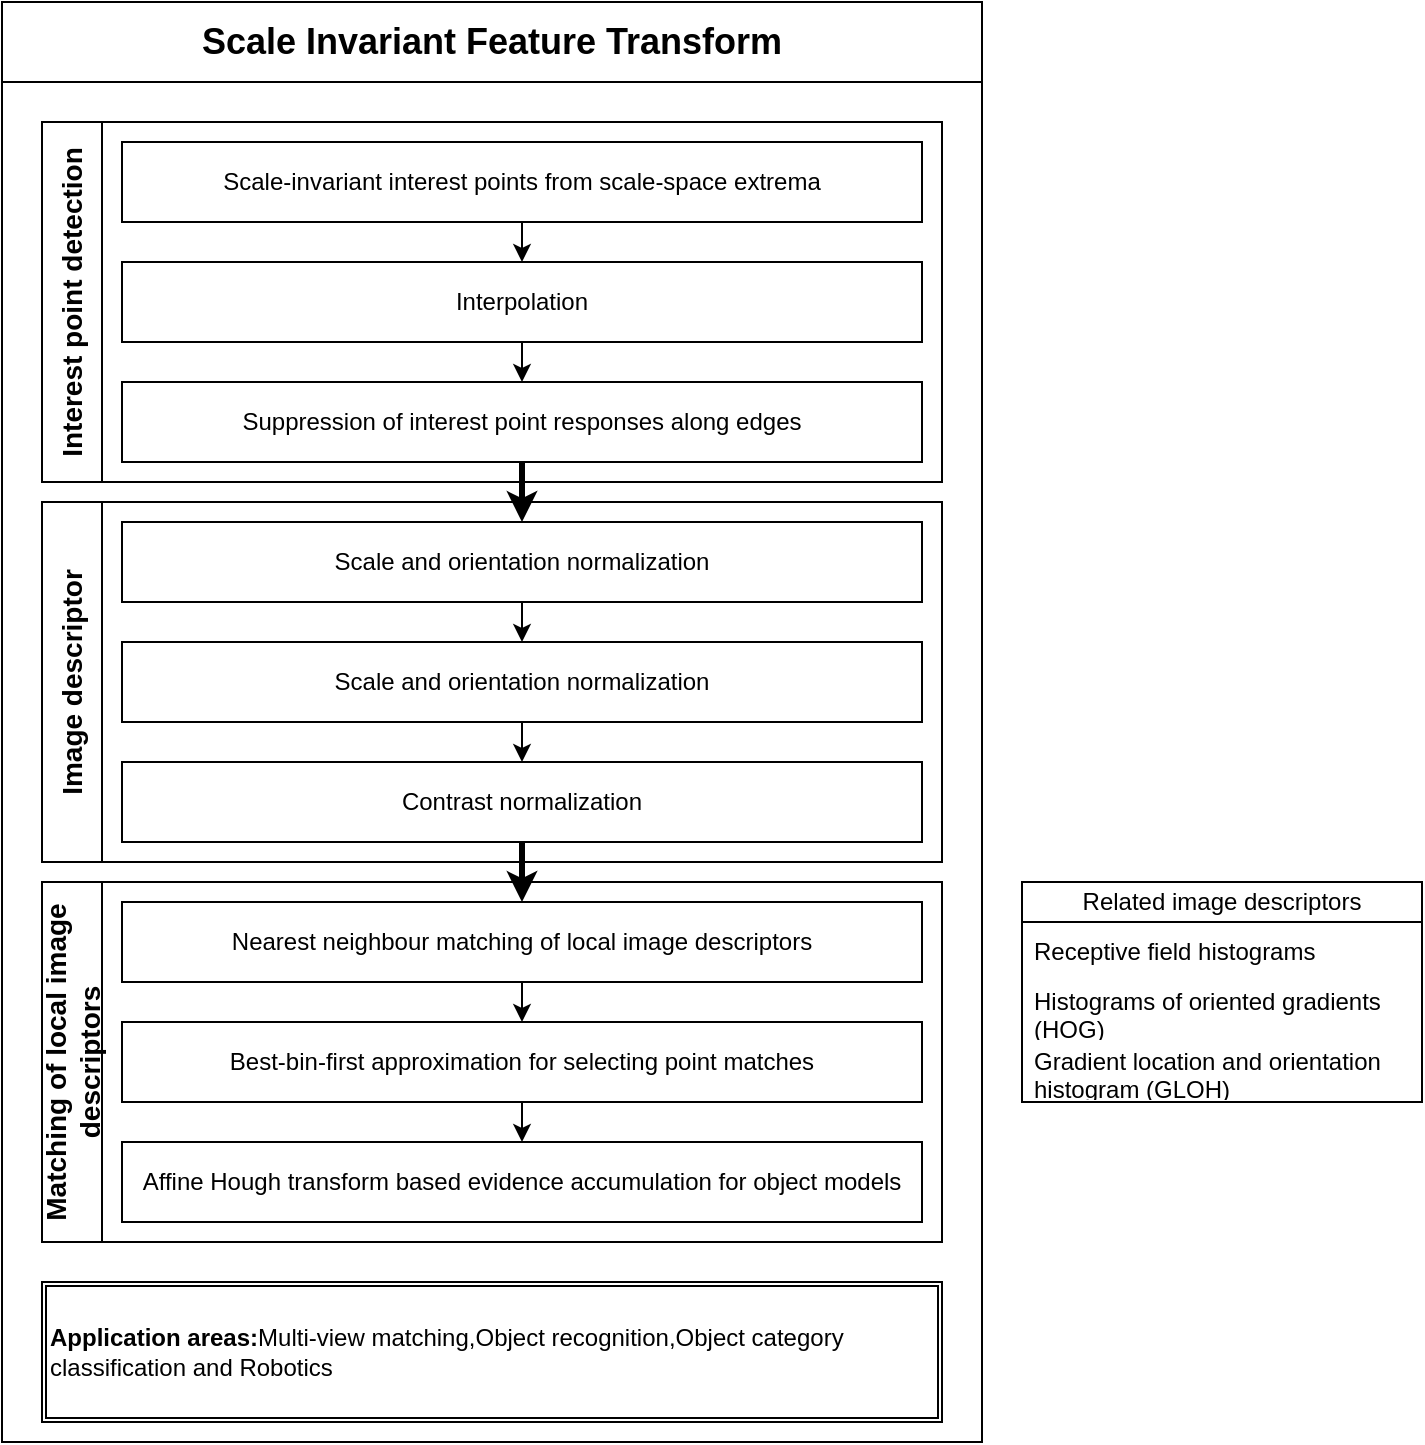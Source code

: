 <mxfile version="24.0.6" type="github">
  <diagram name="第 1 页" id="C-Ax64bLbnxOnGkyuHRc">
    <mxGraphModel dx="1258" dy="673" grid="1" gridSize="10" guides="1" tooltips="1" connect="1" arrows="1" fold="1" page="1" pageScale="1" pageWidth="827" pageHeight="1169" math="0" shadow="0">
      <root>
        <mxCell id="0" />
        <mxCell id="1" parent="0" />
        <mxCell id="qg5v3E2Mh4NsVr7laVS9-30" value="&lt;b style=&quot;font-size: 18px;&quot;&gt;Scale&amp;nbsp;&lt;/b&gt;&lt;b style=&quot;font-size: 18px; background-color: initial;&quot;&gt;Invariant Feature Transform&lt;/b&gt;" style="swimlane;whiteSpace=wrap;html=1;startSize=40;" vertex="1" parent="1">
          <mxGeometry x="80" y="80" width="490" height="720" as="geometry" />
        </mxCell>
        <mxCell id="qg5v3E2Mh4NsVr7laVS9-17" style="edgeStyle=elbowEdgeStyle;rounded=0;orthogonalLoop=1;jettySize=auto;html=1;exitX=0.5;exitY=1;exitDx=0;exitDy=0;entryX=0.5;entryY=0;entryDx=0;entryDy=0;" edge="1" parent="qg5v3E2Mh4NsVr7laVS9-30" source="qg5v3E2Mh4NsVr7laVS9-1" target="qg5v3E2Mh4NsVr7laVS9-4">
          <mxGeometry relative="1" as="geometry" />
        </mxCell>
        <mxCell id="qg5v3E2Mh4NsVr7laVS9-1" value="Scale-invariant interest points from scale-space extrema" style="rounded=0;whiteSpace=wrap;html=1;" vertex="1" parent="qg5v3E2Mh4NsVr7laVS9-30">
          <mxGeometry x="60" y="70" width="400" height="40" as="geometry" />
        </mxCell>
        <mxCell id="qg5v3E2Mh4NsVr7laVS9-28" value="&lt;b&gt;&lt;font style=&quot;font-size: 14px;&quot; face=&quot;Helvetica&quot;&gt;Matching of&lt;/font&gt;&lt;/b&gt;&lt;b style=&quot;background-color: initial;&quot;&gt;&lt;font style=&quot;font-size: 14px;&quot; face=&quot;Helvetica&quot;&gt;&amp;nbsp;local image descriptors&lt;/font&gt;&lt;/b&gt;" style="swimlane;horizontal=0;whiteSpace=wrap;html=1;startSize=30;" vertex="1" parent="qg5v3E2Mh4NsVr7laVS9-30">
          <mxGeometry x="20" y="440" width="450" height="180" as="geometry">
            <mxRectangle x="200" y="730" width="40" height="140" as="alternateBounds" />
          </mxGeometry>
        </mxCell>
        <mxCell id="qg5v3E2Mh4NsVr7laVS9-10" value="Nearest neighbour matching of local image descriptors" style="rounded=0;whiteSpace=wrap;html=1;" vertex="1" parent="qg5v3E2Mh4NsVr7laVS9-28">
          <mxGeometry x="40" y="10" width="400" height="40" as="geometry" />
        </mxCell>
        <mxCell id="qg5v3E2Mh4NsVr7laVS9-11" value="Best-bin-first approximation for selecting point matches" style="rounded=0;whiteSpace=wrap;html=1;" vertex="1" parent="qg5v3E2Mh4NsVr7laVS9-28">
          <mxGeometry x="40" y="70" width="400" height="40" as="geometry" />
        </mxCell>
        <mxCell id="qg5v3E2Mh4NsVr7laVS9-23" value="" style="edgeStyle=elbowEdgeStyle;rounded=0;orthogonalLoop=1;jettySize=auto;html=1;" edge="1" parent="qg5v3E2Mh4NsVr7laVS9-28" source="qg5v3E2Mh4NsVr7laVS9-10" target="qg5v3E2Mh4NsVr7laVS9-11">
          <mxGeometry relative="1" as="geometry" />
        </mxCell>
        <mxCell id="qg5v3E2Mh4NsVr7laVS9-12" value="Affine Hough transform based evidence accumulation for object models" style="rounded=0;whiteSpace=wrap;html=1;" vertex="1" parent="qg5v3E2Mh4NsVr7laVS9-28">
          <mxGeometry x="40" y="130" width="400" height="40" as="geometry" />
        </mxCell>
        <mxCell id="qg5v3E2Mh4NsVr7laVS9-24" value="" style="edgeStyle=elbowEdgeStyle;rounded=0;orthogonalLoop=1;jettySize=auto;html=1;" edge="1" parent="qg5v3E2Mh4NsVr7laVS9-28" source="qg5v3E2Mh4NsVr7laVS9-11" target="qg5v3E2Mh4NsVr7laVS9-12">
          <mxGeometry relative="1" as="geometry" />
        </mxCell>
        <mxCell id="qg5v3E2Mh4NsVr7laVS9-4" value="Interpolation" style="rounded=0;whiteSpace=wrap;html=1;" vertex="1" parent="qg5v3E2Mh4NsVr7laVS9-30">
          <mxGeometry x="60" y="130" width="400" height="40" as="geometry" />
        </mxCell>
        <mxCell id="qg5v3E2Mh4NsVr7laVS9-5" value="Suppression of interest point responses along edges" style="rounded=0;whiteSpace=wrap;html=1;" vertex="1" parent="qg5v3E2Mh4NsVr7laVS9-30">
          <mxGeometry x="60" y="190" width="400" height="40" as="geometry" />
        </mxCell>
        <mxCell id="qg5v3E2Mh4NsVr7laVS9-18" style="edgeStyle=elbowEdgeStyle;rounded=0;orthogonalLoop=1;jettySize=auto;html=1;exitX=0.5;exitY=1;exitDx=0;exitDy=0;entryX=0.5;entryY=0;entryDx=0;entryDy=0;" edge="1" parent="qg5v3E2Mh4NsVr7laVS9-30" source="qg5v3E2Mh4NsVr7laVS9-4" target="qg5v3E2Mh4NsVr7laVS9-5">
          <mxGeometry relative="1" as="geometry" />
        </mxCell>
        <mxCell id="qg5v3E2Mh4NsVr7laVS9-27" value="&lt;b style=&quot;font-size: 14px;&quot;&gt;Image descriptor&lt;/b&gt;" style="swimlane;horizontal=0;whiteSpace=wrap;html=1;startSize=30;" vertex="1" parent="qg5v3E2Mh4NsVr7laVS9-30">
          <mxGeometry x="20" y="250" width="450" height="180" as="geometry">
            <mxRectangle x="200" y="730" width="40" height="140" as="alternateBounds" />
          </mxGeometry>
        </mxCell>
        <mxCell id="qg5v3E2Mh4NsVr7laVS9-7" value="Scale and orientation normalization" style="rounded=0;whiteSpace=wrap;html=1;" vertex="1" parent="qg5v3E2Mh4NsVr7laVS9-27">
          <mxGeometry x="40" y="10" width="400" height="40" as="geometry" />
        </mxCell>
        <mxCell id="qg5v3E2Mh4NsVr7laVS9-8" value="Scale and orientation normalization" style="rounded=0;whiteSpace=wrap;html=1;" vertex="1" parent="qg5v3E2Mh4NsVr7laVS9-27">
          <mxGeometry x="40" y="70" width="400" height="40" as="geometry" />
        </mxCell>
        <mxCell id="qg5v3E2Mh4NsVr7laVS9-20" value="" style="edgeStyle=elbowEdgeStyle;rounded=0;orthogonalLoop=1;jettySize=auto;html=1;" edge="1" parent="qg5v3E2Mh4NsVr7laVS9-27" source="qg5v3E2Mh4NsVr7laVS9-7" target="qg5v3E2Mh4NsVr7laVS9-8">
          <mxGeometry relative="1" as="geometry" />
        </mxCell>
        <mxCell id="qg5v3E2Mh4NsVr7laVS9-9" value="Contrast normalization" style="rounded=0;whiteSpace=wrap;html=1;" vertex="1" parent="qg5v3E2Mh4NsVr7laVS9-27">
          <mxGeometry x="40" y="130" width="400" height="40" as="geometry" />
        </mxCell>
        <mxCell id="qg5v3E2Mh4NsVr7laVS9-21" value="" style="edgeStyle=elbowEdgeStyle;rounded=0;orthogonalLoop=1;jettySize=auto;html=1;" edge="1" parent="qg5v3E2Mh4NsVr7laVS9-27" source="qg5v3E2Mh4NsVr7laVS9-8" target="qg5v3E2Mh4NsVr7laVS9-9">
          <mxGeometry relative="1" as="geometry" />
        </mxCell>
        <mxCell id="qg5v3E2Mh4NsVr7laVS9-19" value="" style="edgeStyle=elbowEdgeStyle;rounded=0;orthogonalLoop=1;jettySize=auto;html=1;strokeWidth=3;" edge="1" parent="qg5v3E2Mh4NsVr7laVS9-30" source="qg5v3E2Mh4NsVr7laVS9-5" target="qg5v3E2Mh4NsVr7laVS9-7">
          <mxGeometry relative="1" as="geometry" />
        </mxCell>
        <mxCell id="qg5v3E2Mh4NsVr7laVS9-22" value="" style="edgeStyle=elbowEdgeStyle;rounded=0;orthogonalLoop=1;jettySize=auto;html=1;strokeWidth=3;" edge="1" parent="qg5v3E2Mh4NsVr7laVS9-30" source="qg5v3E2Mh4NsVr7laVS9-9" target="qg5v3E2Mh4NsVr7laVS9-10">
          <mxGeometry relative="1" as="geometry" />
        </mxCell>
        <mxCell id="qg5v3E2Mh4NsVr7laVS9-26" value="&lt;font style=&quot;font-weight: 400; font-size: 14px;&quot;&gt;&lt;b&gt;Interest&amp;nbsp;&lt;/b&gt;&lt;/font&gt;&lt;b style=&quot;background-color: initial; font-size: 14px;&quot;&gt;point detection&lt;/b&gt;" style="swimlane;horizontal=0;whiteSpace=wrap;html=1;startSize=30;" vertex="1" parent="qg5v3E2Mh4NsVr7laVS9-30">
          <mxGeometry x="20" y="60" width="450" height="180" as="geometry">
            <mxRectangle x="200" y="730" width="40" height="140" as="alternateBounds" />
          </mxGeometry>
        </mxCell>
        <mxCell id="qg5v3E2Mh4NsVr7laVS9-64" value="&lt;b&gt;Application areas:&lt;/b&gt;Multi-view matching,Object recognition,Object category classification and&amp;nbsp;Robotics" style="shape=ext;double=1;rounded=0;whiteSpace=wrap;html=1;align=left;" vertex="1" parent="qg5v3E2Mh4NsVr7laVS9-30">
          <mxGeometry x="20" y="640" width="450" height="70" as="geometry" />
        </mxCell>
        <mxCell id="qg5v3E2Mh4NsVr7laVS9-57" value="Related image descriptors" style="swimlane;fontStyle=0;childLayout=stackLayout;horizontal=1;startSize=20;horizontalStack=0;resizeParent=1;resizeParentMax=0;resizeLast=0;collapsible=1;marginBottom=0;whiteSpace=wrap;html=1;" vertex="1" parent="1">
          <mxGeometry x="590" y="520" width="200" height="110" as="geometry" />
        </mxCell>
        <mxCell id="qg5v3E2Mh4NsVr7laVS9-58" value="Receptive field histograms" style="text;strokeColor=none;fillColor=none;align=left;verticalAlign=middle;spacingLeft=4;spacingRight=4;overflow=hidden;points=[[0,0.5],[1,0.5]];portConstraint=eastwest;rotatable=0;whiteSpace=wrap;html=1;" vertex="1" parent="qg5v3E2Mh4NsVr7laVS9-57">
          <mxGeometry y="20" width="200" height="30" as="geometry" />
        </mxCell>
        <mxCell id="qg5v3E2Mh4NsVr7laVS9-59" value="Histograms of oriented gradients (HOG)" style="text;strokeColor=none;fillColor=none;align=left;verticalAlign=middle;spacingLeft=4;spacingRight=4;overflow=hidden;points=[[0,0.5],[1,0.5]];portConstraint=eastwest;rotatable=0;whiteSpace=wrap;html=1;" vertex="1" parent="qg5v3E2Mh4NsVr7laVS9-57">
          <mxGeometry y="50" width="200" height="30" as="geometry" />
        </mxCell>
        <mxCell id="qg5v3E2Mh4NsVr7laVS9-60" value="Gradient location and orientation histogram (GLOH)" style="text;strokeColor=none;fillColor=none;align=left;verticalAlign=middle;spacingLeft=4;spacingRight=4;overflow=hidden;points=[[0,0.5],[1,0.5]];portConstraint=eastwest;rotatable=0;whiteSpace=wrap;html=1;" vertex="1" parent="qg5v3E2Mh4NsVr7laVS9-57">
          <mxGeometry y="80" width="200" height="30" as="geometry" />
        </mxCell>
      </root>
    </mxGraphModel>
  </diagram>
</mxfile>
